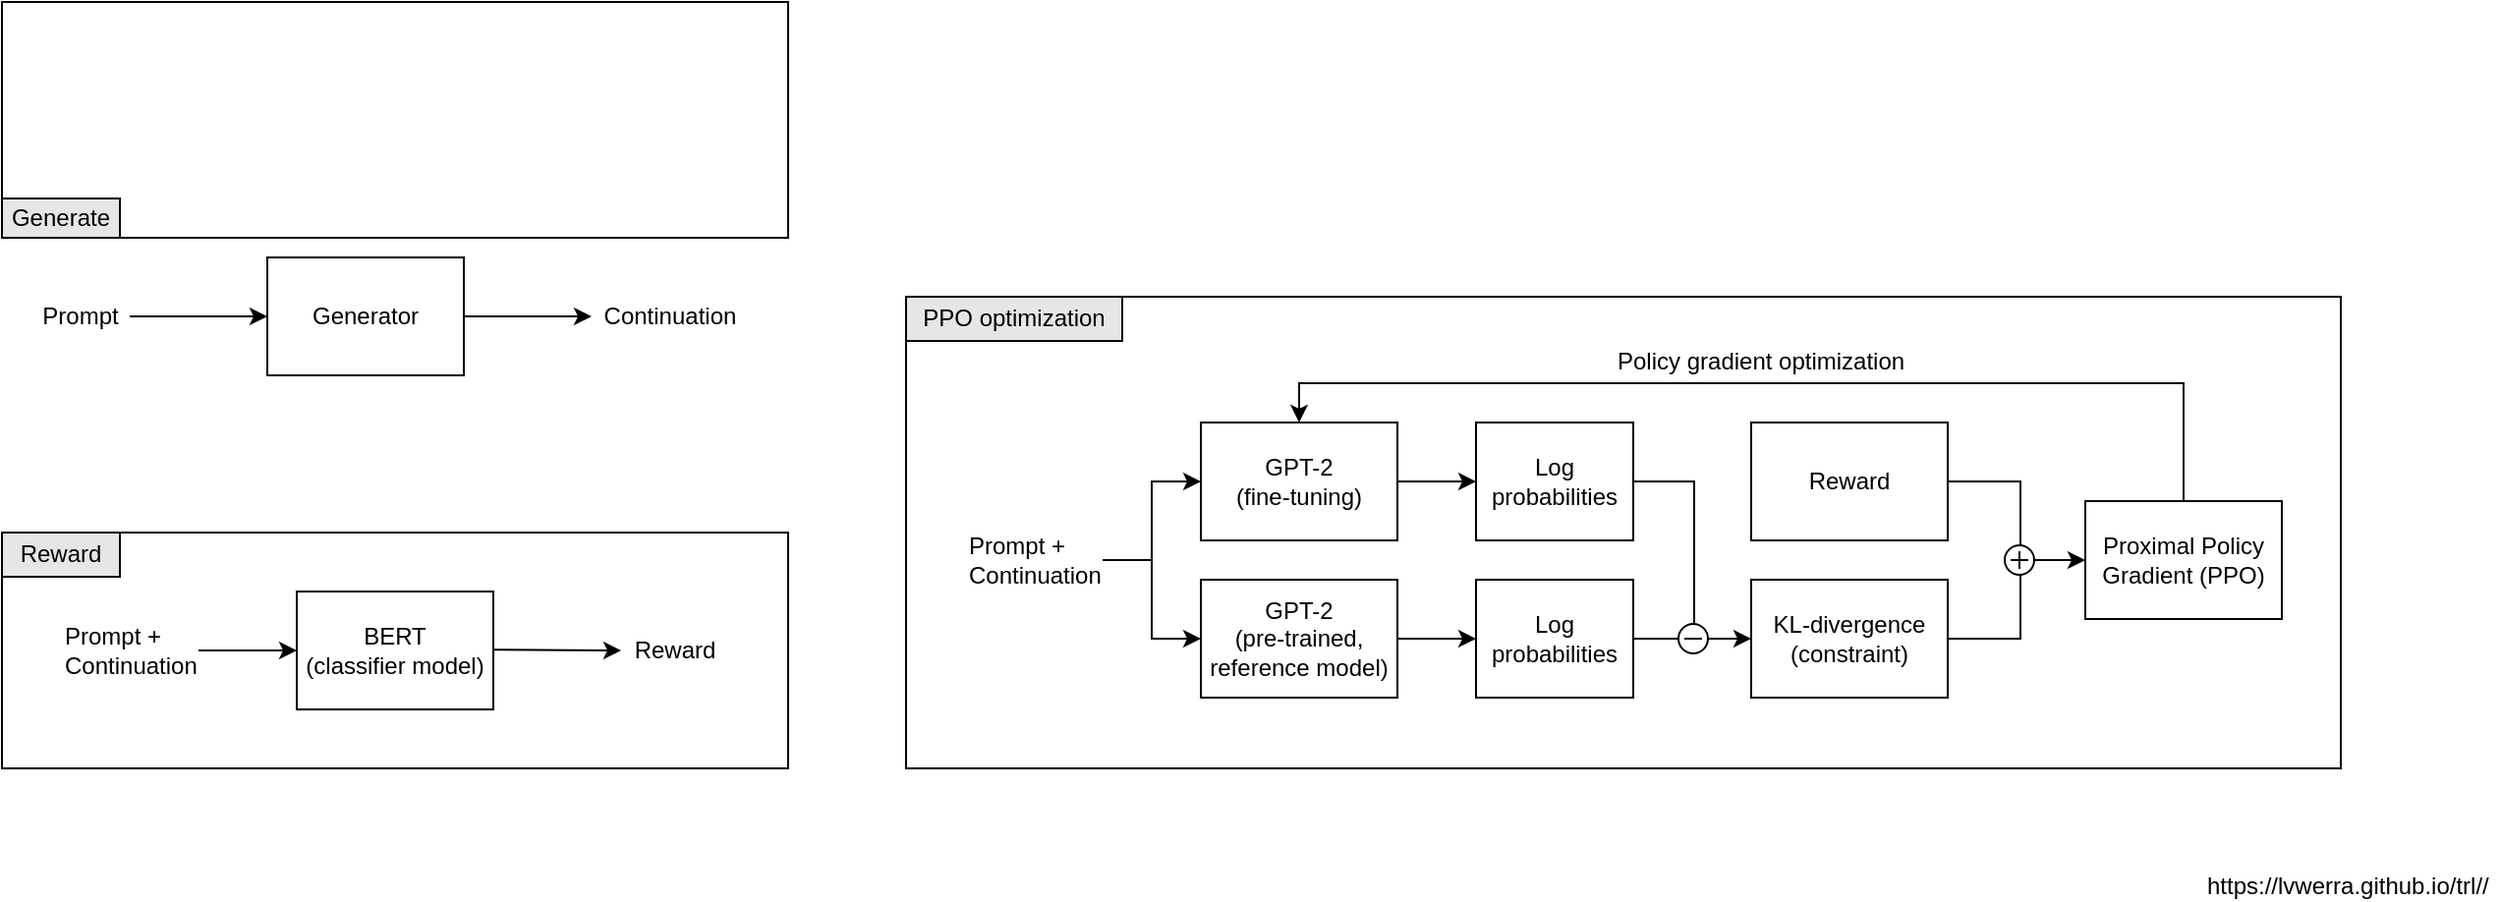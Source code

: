<mxfile version="13.3.1" type="device"><diagram id="tvOHxhx8PopCOuDu0jT4" name="Page-1"><mxGraphModel dx="1163" dy="692" grid="1" gridSize="10" guides="1" tooltips="1" connect="1" arrows="1" fold="1" page="0" pageScale="1" pageWidth="1100" pageHeight="850" math="0" shadow="0"><root><mxCell id="0"/><mxCell id="1" style="" parent="0"/><mxCell id="ZELoeheDYaDZPQu2ODsk-10" value="Generator" style="rounded=0;whiteSpace=wrap;html=1;fillColor=none;" parent="1" vertex="1"><mxGeometry x="-125" y="510" width="100" height="60" as="geometry"/></mxCell><mxCell id="ZELoeheDYaDZPQu2ODsk-11" value="Prompt" style="text;html=1;strokeColor=none;fillColor=none;align=center;verticalAlign=middle;whiteSpace=wrap;rounded=0;" parent="1" vertex="1"><mxGeometry x="-245" y="530" width="50" height="20" as="geometry"/></mxCell><mxCell id="ZELoeheDYaDZPQu2ODsk-12" value="" style="endArrow=classic;html=1;exitX=1;exitY=0.5;exitDx=0;exitDy=0;entryX=0;entryY=0.5;entryDx=0;entryDy=0;" parent="1" source="ZELoeheDYaDZPQu2ODsk-11" target="ZELoeheDYaDZPQu2ODsk-10" edge="1"><mxGeometry width="50" height="50" relative="1" as="geometry"><mxPoint x="-195" y="480" as="sourcePoint"/><mxPoint x="-145" y="430" as="targetPoint"/></mxGeometry></mxCell><mxCell id="ZELoeheDYaDZPQu2ODsk-13" value="Continuation" style="text;html=1;strokeColor=none;fillColor=none;align=center;verticalAlign=middle;whiteSpace=wrap;rounded=0;" parent="1" vertex="1"><mxGeometry x="40" y="530" width="80" height="20" as="geometry"/></mxCell><mxCell id="ZELoeheDYaDZPQu2ODsk-14" value="" style="endArrow=classic;html=1;exitX=1;exitY=0.5;exitDx=0;exitDy=0;entryX=0;entryY=0.5;entryDx=0;entryDy=0;" parent="1" source="ZELoeheDYaDZPQu2ODsk-10" target="ZELoeheDYaDZPQu2ODsk-13" edge="1"><mxGeometry width="50" height="50" relative="1" as="geometry"><mxPoint x="-5" y="770" as="sourcePoint"/><mxPoint x="45" y="720" as="targetPoint"/></mxGeometry></mxCell><mxCell id="ZELoeheDYaDZPQu2ODsk-15" value="BERT&lt;br&gt;(classifier model)" style="rounded=0;whiteSpace=wrap;html=1;fillColor=none;" parent="1" vertex="1"><mxGeometry x="-110" y="680" width="100" height="60" as="geometry"/></mxCell><mxCell id="ZELoeheDYaDZPQu2ODsk-16" value="Prompt +&lt;br&gt;Continuation" style="text;html=1;strokeColor=none;fillColor=none;align=left;verticalAlign=middle;whiteSpace=wrap;rounded=0;" parent="1" vertex="1"><mxGeometry x="-230" y="700" width="70" height="20" as="geometry"/></mxCell><mxCell id="ZELoeheDYaDZPQu2ODsk-17" value="" style="endArrow=classic;html=1;exitX=1;exitY=0.5;exitDx=0;exitDy=0;entryX=0;entryY=0.5;entryDx=0;entryDy=0;" parent="1" source="ZELoeheDYaDZPQu2ODsk-16" target="ZELoeheDYaDZPQu2ODsk-15" edge="1"><mxGeometry width="50" height="50" relative="1" as="geometry"><mxPoint x="10" y="870" as="sourcePoint"/><mxPoint x="60" y="820" as="targetPoint"/></mxGeometry></mxCell><mxCell id="ZELoeheDYaDZPQu2ODsk-18" value="" style="endArrow=classic;html=1;exitX=1;exitY=0.5;exitDx=0;exitDy=0;entryX=0;entryY=0.5;entryDx=0;entryDy=0;" parent="1" target="ZELoeheDYaDZPQu2ODsk-19" edge="1"><mxGeometry width="50" height="50" relative="1" as="geometry"><mxPoint x="-10" y="709.66" as="sourcePoint"/><mxPoint x="60" y="709.66" as="targetPoint"/></mxGeometry></mxCell><mxCell id="ZELoeheDYaDZPQu2ODsk-19" value="Reward" style="text;html=1;strokeColor=none;fillColor=none;align=center;verticalAlign=middle;whiteSpace=wrap;rounded=0;" parent="1" vertex="1"><mxGeometry x="55" y="700" width="55" height="20" as="geometry"/></mxCell><mxCell id="ZELoeheDYaDZPQu2ODsk-20" value="Prompt +&lt;br&gt;Continuation" style="text;html=1;strokeColor=none;fillColor=none;align=left;verticalAlign=middle;whiteSpace=wrap;rounded=0;" parent="1" vertex="1"><mxGeometry x="230" y="654" width="70" height="20" as="geometry"/></mxCell><mxCell id="ZELoeheDYaDZPQu2ODsk-21" value="GPT-2&lt;br&gt;(fine-tuning)" style="rounded=0;whiteSpace=wrap;html=1;fillColor=none;" parent="1" vertex="1"><mxGeometry x="350" y="594" width="100" height="60" as="geometry"/></mxCell><mxCell id="ZELoeheDYaDZPQu2ODsk-22" value="GPT-2&lt;br&gt;(pre-trained, reference model)" style="rounded=0;whiteSpace=wrap;html=1;fillColor=none;" parent="1" vertex="1"><mxGeometry x="350" y="674" width="100" height="60" as="geometry"/></mxCell><mxCell id="ZELoeheDYaDZPQu2ODsk-23" value="" style="edgeStyle=elbowEdgeStyle;elbow=horizontal;endArrow=classic;html=1;exitX=1;exitY=0.5;exitDx=0;exitDy=0;rounded=0;" parent="1" source="ZELoeheDYaDZPQu2ODsk-20" edge="1"><mxGeometry width="50" height="50" relative="1" as="geometry"><mxPoint x="310" y="674" as="sourcePoint"/><mxPoint x="350" y="624" as="targetPoint"/></mxGeometry></mxCell><mxCell id="ZELoeheDYaDZPQu2ODsk-24" value="" style="edgeStyle=orthogonalEdgeStyle;elbow=horizontal;endArrow=classic;html=1;exitX=1;exitY=0.5;exitDx=0;exitDy=0;entryX=0;entryY=0.5;entryDx=0;entryDy=0;rounded=0;" parent="1" source="ZELoeheDYaDZPQu2ODsk-20" target="ZELoeheDYaDZPQu2ODsk-22" edge="1"><mxGeometry width="50" height="50" relative="1" as="geometry"><mxPoint x="300" y="794" as="sourcePoint"/><mxPoint x="350" y="744" as="targetPoint"/></mxGeometry></mxCell><mxCell id="ZELoeheDYaDZPQu2ODsk-25" value="Log probabilities" style="rounded=0;whiteSpace=wrap;html=1;fillColor=none;" parent="1" vertex="1"><mxGeometry x="490" y="594" width="80" height="60" as="geometry"/></mxCell><mxCell id="ZELoeheDYaDZPQu2ODsk-26" value="" style="endArrow=classic;html=1;exitX=1;exitY=0.5;exitDx=0;exitDy=0;entryX=0;entryY=0.5;entryDx=0;entryDy=0;" parent="1" source="ZELoeheDYaDZPQu2ODsk-21" target="ZELoeheDYaDZPQu2ODsk-25" edge="1"><mxGeometry width="50" height="50" relative="1" as="geometry"><mxPoint x="460.0" y="513.66" as="sourcePoint"/><mxPoint x="525.0" y="514" as="targetPoint"/></mxGeometry></mxCell><mxCell id="ZELoeheDYaDZPQu2ODsk-27" value="Log probabilities" style="rounded=0;whiteSpace=wrap;html=1;fillColor=none;" parent="1" vertex="1"><mxGeometry x="490" y="674" width="80" height="60" as="geometry"/></mxCell><mxCell id="ZELoeheDYaDZPQu2ODsk-28" value="" style="endArrow=classic;html=1;entryX=0;entryY=0.5;entryDx=0;entryDy=0;" parent="1" target="ZELoeheDYaDZPQu2ODsk-27" edge="1"><mxGeometry width="50" height="50" relative="1" as="geometry"><mxPoint x="450" y="704" as="sourcePoint"/><mxPoint x="525.0" y="594" as="targetPoint"/></mxGeometry></mxCell><mxCell id="ZELoeheDYaDZPQu2ODsk-29" value="KL-divergence&lt;br&gt;(constraint)" style="rounded=0;whiteSpace=wrap;html=1;fillColor=none;" parent="1" vertex="1"><mxGeometry x="630" y="674" width="100" height="60" as="geometry"/></mxCell><mxCell id="ZELoeheDYaDZPQu2ODsk-30" value="Reward" style="rounded=0;whiteSpace=wrap;html=1;fillColor=none;" parent="1" vertex="1"><mxGeometry x="630" y="594" width="100" height="60" as="geometry"/></mxCell><mxCell id="ZELoeheDYaDZPQu2ODsk-31" value="&lt;p style=&quot;line-height: 100%; font-size: 12px;&quot;&gt;&lt;br style=&quot;font-size: 12px;&quot;&gt;&lt;/p&gt;" style="ellipse;whiteSpace=wrap;html=1;aspect=fixed;align=center;verticalAlign=middle;fontSize=12;fillColor=none;" parent="1" vertex="1"><mxGeometry x="593" y="696.5" width="15" height="15" as="geometry"/></mxCell><mxCell id="ZELoeheDYaDZPQu2ODsk-32" value="" style="edgeStyle=elbowEdgeStyle;elbow=horizontal;endArrow=none;html=1;exitX=1;exitY=0.5;exitDx=0;exitDy=0;rounded=0;endFill=0;" parent="1" source="ZELoeheDYaDZPQu2ODsk-25" edge="1"><mxGeometry width="50" height="50" relative="1" as="geometry"><mxPoint x="559" y="814" as="sourcePoint"/><mxPoint x="601.0" y="697" as="targetPoint"/><Array as="points"><mxPoint x="601" y="634"/><mxPoint x="602" y="654"/></Array></mxGeometry></mxCell><mxCell id="ZELoeheDYaDZPQu2ODsk-33" value="" style="edgeStyle=elbowEdgeStyle;elbow=horizontal;endArrow=none;html=1;exitX=1;exitY=0.5;exitDx=0;exitDy=0;rounded=0;endFill=0;entryX=0;entryY=0.5;entryDx=0;entryDy=0;" parent="1" source="ZELoeheDYaDZPQu2ODsk-27" target="ZELoeheDYaDZPQu2ODsk-31" edge="1"><mxGeometry width="50" height="50" relative="1" as="geometry"><mxPoint x="580" y="634" as="sourcePoint"/><mxPoint x="604" y="714" as="targetPoint"/></mxGeometry></mxCell><mxCell id="ZELoeheDYaDZPQu2ODsk-34" value="" style="endArrow=classic;html=1;exitX=1;exitY=0.5;exitDx=0;exitDy=0;entryX=0;entryY=0.5;entryDx=0;entryDy=0;" parent="1" source="ZELoeheDYaDZPQu2ODsk-31" target="ZELoeheDYaDZPQu2ODsk-29" edge="1"><mxGeometry width="50" height="50" relative="1" as="geometry"><mxPoint x="460.0" y="513.66" as="sourcePoint"/><mxPoint x="525" y="514" as="targetPoint"/></mxGeometry></mxCell><mxCell id="ZELoeheDYaDZPQu2ODsk-35" value="Proximal Policy Gradient (PPO)" style="rounded=0;whiteSpace=wrap;html=1;fillColor=none;" parent="1" vertex="1"><mxGeometry x="800" y="634" width="100" height="60" as="geometry"/></mxCell><mxCell id="ZELoeheDYaDZPQu2ODsk-36" value="" style="endArrow=none;html=1;fontSize=20;strokeWidth=1;" parent="1" edge="1"><mxGeometry width="50" height="50" relative="1" as="geometry"><mxPoint x="596.0" y="704" as="sourcePoint"/><mxPoint x="605" y="704" as="targetPoint"/></mxGeometry></mxCell><mxCell id="ZELoeheDYaDZPQu2ODsk-37" value="&lt;p style=&quot;line-height: 100%; font-size: 12px;&quot;&gt;&lt;br style=&quot;font-size: 12px;&quot;&gt;&lt;/p&gt;" style="ellipse;whiteSpace=wrap;html=1;aspect=fixed;align=center;verticalAlign=middle;fontSize=12;fillColor=none;" parent="1" vertex="1"><mxGeometry x="759" y="656.5" width="15" height="15" as="geometry"/></mxCell><mxCell id="ZELoeheDYaDZPQu2ODsk-38" value="" style="endArrow=none;html=1;fontSize=20;strokeWidth=1;" parent="1" edge="1"><mxGeometry width="50" height="50" relative="1" as="geometry"><mxPoint x="762" y="664" as="sourcePoint"/><mxPoint x="771" y="664" as="targetPoint"/></mxGeometry></mxCell><mxCell id="ZELoeheDYaDZPQu2ODsk-39" value="" style="endArrow=none;html=1;fontSize=20;strokeWidth=1;" parent="1" edge="1"><mxGeometry width="50" height="50" relative="1" as="geometry"><mxPoint x="766.48" y="668.5" as="sourcePoint"/><mxPoint x="766.48" y="659.5" as="targetPoint"/></mxGeometry></mxCell><mxCell id="ZELoeheDYaDZPQu2ODsk-40" value="" style="edgeStyle=elbowEdgeStyle;elbow=horizontal;endArrow=none;html=1;exitX=1;exitY=0.5;exitDx=0;exitDy=0;rounded=0;endFill=0;entryX=0.5;entryY=0;entryDx=0;entryDy=0;" parent="1" source="ZELoeheDYaDZPQu2ODsk-30" target="ZELoeheDYaDZPQu2ODsk-37" edge="1"><mxGeometry width="50" height="50" relative="1" as="geometry"><mxPoint x="580" y="634" as="sourcePoint"/><mxPoint x="611" y="707" as="targetPoint"/><Array as="points"><mxPoint x="767" y="644"/><mxPoint x="612" y="664"/></Array></mxGeometry></mxCell><mxCell id="ZELoeheDYaDZPQu2ODsk-41" value="" style="edgeStyle=elbowEdgeStyle;elbow=horizontal;endArrow=none;html=1;exitX=1;exitY=0.5;exitDx=0;exitDy=0;rounded=0;endFill=0;entryX=0.5;entryY=1;entryDx=0;entryDy=0;" parent="1" source="ZELoeheDYaDZPQu2ODsk-29" target="ZELoeheDYaDZPQu2ODsk-37" edge="1"><mxGeometry width="50" height="50" relative="1" as="geometry"><mxPoint x="740" y="634" as="sourcePoint"/><mxPoint x="776.5" y="666.5" as="targetPoint"/><Array as="points"><mxPoint x="767" y="694"/><mxPoint x="622" y="674"/></Array></mxGeometry></mxCell><mxCell id="ZELoeheDYaDZPQu2ODsk-42" value="" style="endArrow=classic;html=1;exitX=1;exitY=0.5;exitDx=0;exitDy=0;entryX=0;entryY=0.5;entryDx=0;entryDy=0;" parent="1" source="ZELoeheDYaDZPQu2ODsk-37" target="ZELoeheDYaDZPQu2ODsk-35" edge="1"><mxGeometry width="50" height="50" relative="1" as="geometry"><mxPoint x="460" y="634" as="sourcePoint"/><mxPoint x="500" y="634" as="targetPoint"/></mxGeometry></mxCell><mxCell id="ZELoeheDYaDZPQu2ODsk-43" value="" style="edgeStyle=elbowEdgeStyle;elbow=horizontal;endArrow=classic;html=1;exitX=0.5;exitY=0;exitDx=0;exitDy=0;rounded=0;entryX=0.5;entryY=0;entryDx=0;entryDy=0;" parent="1" source="ZELoeheDYaDZPQu2ODsk-35" target="ZELoeheDYaDZPQu2ODsk-21" edge="1"><mxGeometry width="50" height="50" relative="1" as="geometry"><mxPoint x="310" y="674" as="sourcePoint"/><mxPoint x="360" y="634" as="targetPoint"/><Array as="points"><mxPoint x="630" y="574"/></Array></mxGeometry></mxCell><mxCell id="ZELoeheDYaDZPQu2ODsk-45" value="" style="rounded=0;whiteSpace=wrap;html=1;strokeColor=#000000;fillColor=none;" parent="1" vertex="1"><mxGeometry x="-260" y="380" width="400" height="120" as="geometry"/></mxCell><mxCell id="ZELoeheDYaDZPQu2ODsk-47" value="Generate" style="rounded=0;whiteSpace=wrap;html=1;strokeColor=#000000;fillColor=#E6E6E6;" parent="1" vertex="1"><mxGeometry x="-260" y="480" width="60" height="20" as="geometry"/></mxCell><mxCell id="ZELoeheDYaDZPQu2ODsk-50" value="" style="rounded=0;whiteSpace=wrap;html=1;strokeColor=#000000;fillColor=none;" parent="1" vertex="1"><mxGeometry x="-260" y="650" width="400" height="120" as="geometry"/></mxCell><mxCell id="ZELoeheDYaDZPQu2ODsk-51" value="Reward" style="rounded=0;whiteSpace=wrap;html=1;strokeColor=#000000;fillColor=#E6E6E6;" parent="1" vertex="1"><mxGeometry x="-260" y="650" width="60" height="22.5" as="geometry"/></mxCell><mxCell id="ZELoeheDYaDZPQu2ODsk-52" value="" style="rounded=0;whiteSpace=wrap;html=1;strokeColor=#000000;fillColor=none;" parent="1" vertex="1"><mxGeometry x="200" y="530" width="730" height="240" as="geometry"/></mxCell><mxCell id="ZELoeheDYaDZPQu2ODsk-53" value="PPO optimization" style="rounded=0;whiteSpace=wrap;html=1;strokeColor=#000000;fillColor=#E6E6E6;" parent="1" vertex="1"><mxGeometry x="200" y="530" width="110" height="22.5" as="geometry"/></mxCell><UserObject label="https://lvwerra.github.io/trl//" link="https://lvwerra.github.io/trl//" id="ZELoeheDYaDZPQu2ODsk-55"><mxCell style="text;whiteSpace=wrap;html=1;" parent="1" vertex="1"><mxGeometry x="860" y="816" width="150" height="20" as="geometry"/></mxCell></UserObject><UserObject label="Policy gradient optimization" link="https://lvwerra.github.io/trl//" id="F5SzpQpKKekYJOBBiE4C-1"><mxCell style="text;whiteSpace=wrap;html=1;" parent="1" vertex="1"><mxGeometry x="560" y="549" width="150" height="20" as="geometry"/></mxCell></UserObject><mxCell id="aFf4fnH5jef3zQNKMF5C-1" value="" style="rounded=0;whiteSpace=wrap;html=1;fillColor=none;strokeColor=none;" parent="1" vertex="1"><mxGeometry x="170" y="486.25" width="790" height="313.75" as="geometry"/></mxCell></root></mxGraphModel></diagram></mxfile>